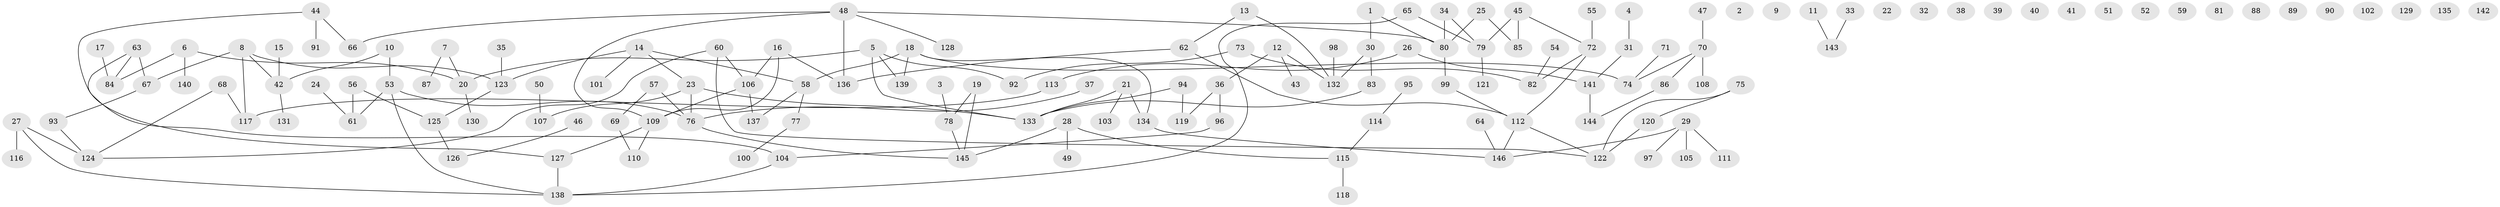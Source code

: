 // coarse degree distribution, {5: 0.0891089108910891, 0: 0.18811881188118812, 2: 0.2079207920792079, 1: 0.25742574257425743, 4: 0.1188118811881188, 3: 0.10891089108910891, 6: 0.0297029702970297}
// Generated by graph-tools (version 1.1) at 2025/41/03/06/25 10:41:23]
// undirected, 146 vertices, 153 edges
graph export_dot {
graph [start="1"]
  node [color=gray90,style=filled];
  1;
  2;
  3;
  4;
  5;
  6;
  7;
  8;
  9;
  10;
  11;
  12;
  13;
  14;
  15;
  16;
  17;
  18;
  19;
  20;
  21;
  22;
  23;
  24;
  25;
  26;
  27;
  28;
  29;
  30;
  31;
  32;
  33;
  34;
  35;
  36;
  37;
  38;
  39;
  40;
  41;
  42;
  43;
  44;
  45;
  46;
  47;
  48;
  49;
  50;
  51;
  52;
  53;
  54;
  55;
  56;
  57;
  58;
  59;
  60;
  61;
  62;
  63;
  64;
  65;
  66;
  67;
  68;
  69;
  70;
  71;
  72;
  73;
  74;
  75;
  76;
  77;
  78;
  79;
  80;
  81;
  82;
  83;
  84;
  85;
  86;
  87;
  88;
  89;
  90;
  91;
  92;
  93;
  94;
  95;
  96;
  97;
  98;
  99;
  100;
  101;
  102;
  103;
  104;
  105;
  106;
  107;
  108;
  109;
  110;
  111;
  112;
  113;
  114;
  115;
  116;
  117;
  118;
  119;
  120;
  121;
  122;
  123;
  124;
  125;
  126;
  127;
  128;
  129;
  130;
  131;
  132;
  133;
  134;
  135;
  136;
  137;
  138;
  139;
  140;
  141;
  142;
  143;
  144;
  145;
  146;
  1 -- 30;
  1 -- 80;
  3 -- 78;
  4 -- 31;
  5 -- 20;
  5 -- 92;
  5 -- 133;
  5 -- 139;
  6 -- 20;
  6 -- 84;
  6 -- 140;
  7 -- 20;
  7 -- 87;
  8 -- 42;
  8 -- 67;
  8 -- 117;
  8 -- 123;
  10 -- 42;
  10 -- 53;
  11 -- 143;
  12 -- 36;
  12 -- 43;
  12 -- 132;
  13 -- 62;
  13 -- 132;
  14 -- 23;
  14 -- 58;
  14 -- 101;
  14 -- 123;
  15 -- 42;
  16 -- 106;
  16 -- 109;
  16 -- 136;
  17 -- 84;
  18 -- 58;
  18 -- 74;
  18 -- 134;
  18 -- 139;
  19 -- 78;
  19 -- 145;
  20 -- 130;
  21 -- 103;
  21 -- 133;
  21 -- 134;
  23 -- 76;
  23 -- 107;
  23 -- 133;
  24 -- 61;
  25 -- 80;
  25 -- 85;
  26 -- 113;
  26 -- 141;
  27 -- 116;
  27 -- 124;
  27 -- 138;
  28 -- 49;
  28 -- 115;
  28 -- 145;
  29 -- 97;
  29 -- 105;
  29 -- 111;
  29 -- 146;
  30 -- 83;
  30 -- 132;
  31 -- 141;
  33 -- 143;
  34 -- 79;
  34 -- 80;
  35 -- 123;
  36 -- 96;
  36 -- 119;
  37 -- 76;
  42 -- 131;
  44 -- 66;
  44 -- 91;
  44 -- 104;
  45 -- 72;
  45 -- 79;
  45 -- 85;
  46 -- 126;
  47 -- 70;
  48 -- 66;
  48 -- 80;
  48 -- 109;
  48 -- 128;
  48 -- 136;
  50 -- 107;
  53 -- 61;
  53 -- 76;
  53 -- 138;
  54 -- 82;
  55 -- 72;
  56 -- 61;
  56 -- 125;
  57 -- 69;
  57 -- 76;
  58 -- 77;
  58 -- 137;
  60 -- 106;
  60 -- 122;
  60 -- 124;
  62 -- 112;
  62 -- 136;
  63 -- 67;
  63 -- 84;
  63 -- 127;
  64 -- 146;
  65 -- 79;
  65 -- 138;
  67 -- 93;
  68 -- 117;
  68 -- 124;
  69 -- 110;
  70 -- 74;
  70 -- 86;
  70 -- 108;
  71 -- 74;
  72 -- 82;
  72 -- 112;
  73 -- 82;
  73 -- 92;
  75 -- 120;
  75 -- 122;
  76 -- 145;
  77 -- 100;
  78 -- 145;
  79 -- 121;
  80 -- 99;
  83 -- 133;
  86 -- 144;
  93 -- 124;
  94 -- 119;
  94 -- 133;
  95 -- 114;
  96 -- 104;
  98 -- 132;
  99 -- 112;
  104 -- 138;
  106 -- 109;
  106 -- 137;
  109 -- 110;
  109 -- 127;
  112 -- 122;
  112 -- 146;
  113 -- 117;
  114 -- 115;
  115 -- 118;
  120 -- 122;
  123 -- 125;
  125 -- 126;
  127 -- 138;
  134 -- 146;
  141 -- 144;
}
